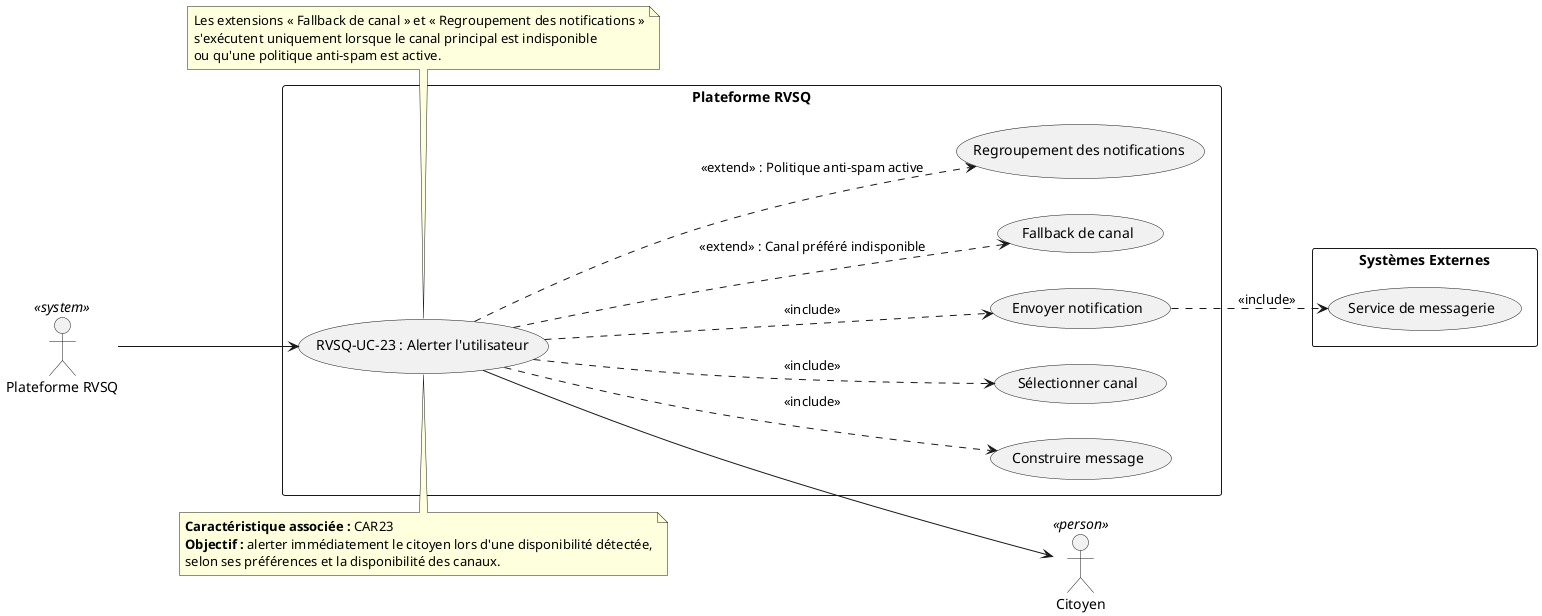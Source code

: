 @startuml RVSQ-UC-23_Alerter_Utilisateur_Disponibilite
left to right direction

' --- Acteurs
actor "Plateforme RVSQ" as RVSQActor <<system>>
actor "Citoyen" as Citoyen <<person>>

rectangle "Plateforme RVSQ" {
  usecase "RVSQ-UC-23 : Alerter l'utilisateur" as UC23
  usecase "Construire message" as UC23_A
  usecase "Sélectionner canal" as UC23_B
  usecase "Envoyer notification" as UC23_C
  usecase "Fallback de canal" as UC23_D
  usecase "Regroupement des notifications" as UC23_E
}

rectangle "Systèmes Externes" {
  usecase "Service de messagerie" as MSG
}

' --- Relations principales
RVSQActor --> UC23
UC23 ..> UC23_A : <<include>>
UC23 ..> UC23_B : <<include>>
UC23 ..> UC23_C : <<include>>
UC23_C ..> MSG : <<include>>

' --- Interaction secondaire (réception)
UC23 --> Citoyen

' --- Extensions conditionnelles
UC23 ..> UC23_D : <<extend>> : Canal préféré indisponible
UC23 ..> UC23_E : <<extend>> : Politique anti-spam active

note top of UC23
  **Caractéristique associée :** CAR23
  **Objectif :** alerter immédiatement le citoyen lors d'une disponibilité détectée,
  selon ses préférences et la disponibilité des canaux.
end note

note bottom of UC23
  Les extensions « Fallback de canal » et « Regroupement des notifications »
  s'exécutent uniquement lorsque le canal principal est indisponible
  ou qu'une politique anti-spam est active.
end note
@enduml
